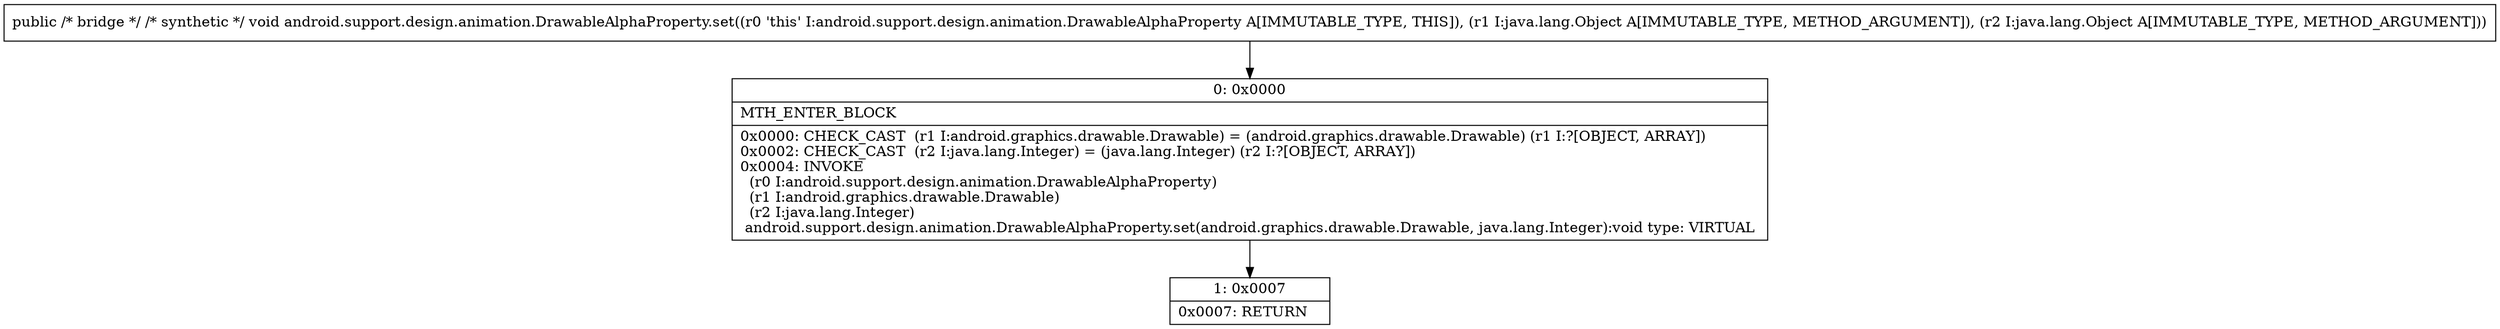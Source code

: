 digraph "CFG forandroid.support.design.animation.DrawableAlphaProperty.set(Ljava\/lang\/Object;Ljava\/lang\/Object;)V" {
Node_0 [shape=record,label="{0\:\ 0x0000|MTH_ENTER_BLOCK\l|0x0000: CHECK_CAST  (r1 I:android.graphics.drawable.Drawable) = (android.graphics.drawable.Drawable) (r1 I:?[OBJECT, ARRAY]) \l0x0002: CHECK_CAST  (r2 I:java.lang.Integer) = (java.lang.Integer) (r2 I:?[OBJECT, ARRAY]) \l0x0004: INVOKE  \l  (r0 I:android.support.design.animation.DrawableAlphaProperty)\l  (r1 I:android.graphics.drawable.Drawable)\l  (r2 I:java.lang.Integer)\l android.support.design.animation.DrawableAlphaProperty.set(android.graphics.drawable.Drawable, java.lang.Integer):void type: VIRTUAL \l}"];
Node_1 [shape=record,label="{1\:\ 0x0007|0x0007: RETURN   \l}"];
MethodNode[shape=record,label="{public \/* bridge *\/ \/* synthetic *\/ void android.support.design.animation.DrawableAlphaProperty.set((r0 'this' I:android.support.design.animation.DrawableAlphaProperty A[IMMUTABLE_TYPE, THIS]), (r1 I:java.lang.Object A[IMMUTABLE_TYPE, METHOD_ARGUMENT]), (r2 I:java.lang.Object A[IMMUTABLE_TYPE, METHOD_ARGUMENT])) }"];
MethodNode -> Node_0;
Node_0 -> Node_1;
}

